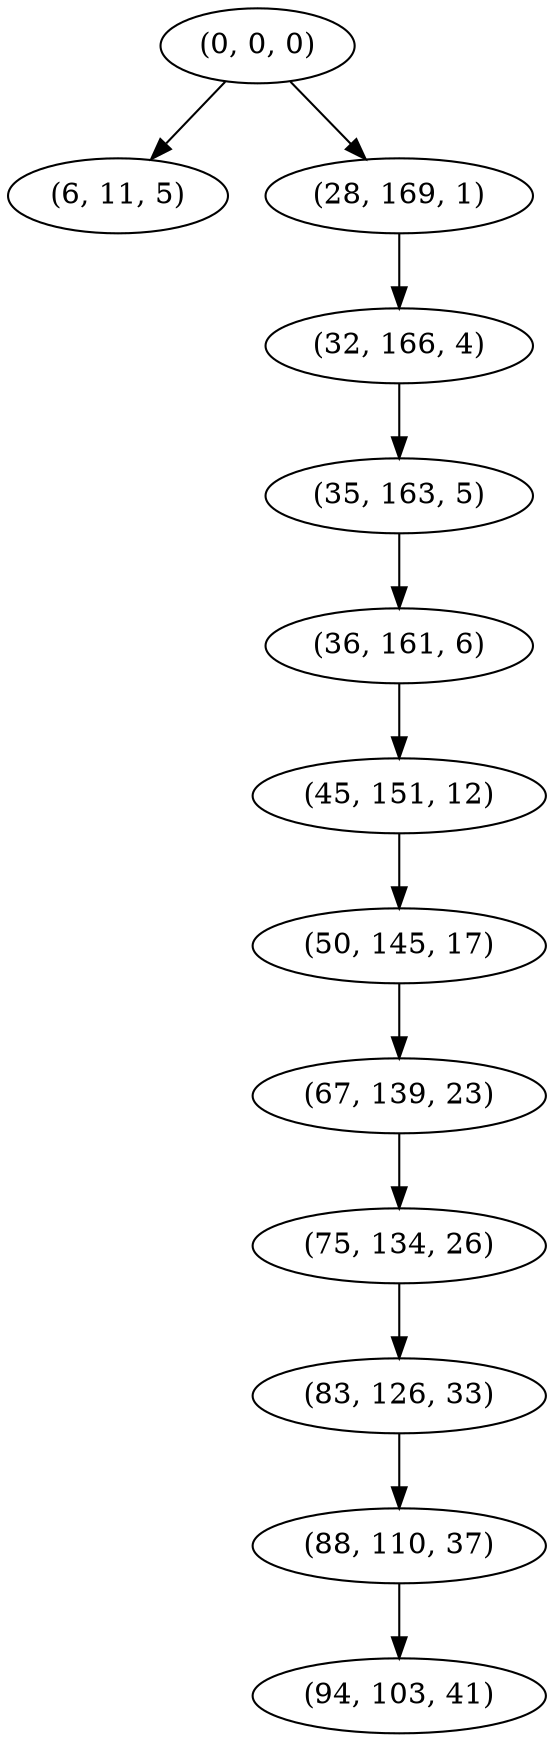 digraph tree {
    "(0, 0, 0)";
    "(6, 11, 5)";
    "(28, 169, 1)";
    "(32, 166, 4)";
    "(35, 163, 5)";
    "(36, 161, 6)";
    "(45, 151, 12)";
    "(50, 145, 17)";
    "(67, 139, 23)";
    "(75, 134, 26)";
    "(83, 126, 33)";
    "(88, 110, 37)";
    "(94, 103, 41)";
    "(0, 0, 0)" -> "(6, 11, 5)";
    "(0, 0, 0)" -> "(28, 169, 1)";
    "(28, 169, 1)" -> "(32, 166, 4)";
    "(32, 166, 4)" -> "(35, 163, 5)";
    "(35, 163, 5)" -> "(36, 161, 6)";
    "(36, 161, 6)" -> "(45, 151, 12)";
    "(45, 151, 12)" -> "(50, 145, 17)";
    "(50, 145, 17)" -> "(67, 139, 23)";
    "(67, 139, 23)" -> "(75, 134, 26)";
    "(75, 134, 26)" -> "(83, 126, 33)";
    "(83, 126, 33)" -> "(88, 110, 37)";
    "(88, 110, 37)" -> "(94, 103, 41)";
}
